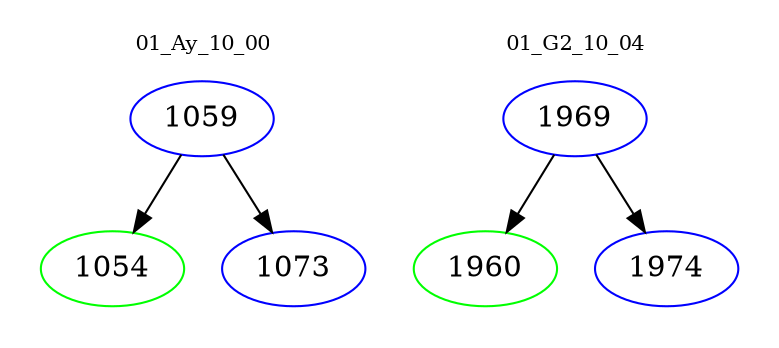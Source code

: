 digraph{
subgraph cluster_0 {
color = white
label = "01_Ay_10_00";
fontsize=10;
T0_1059 [label="1059", color="blue"]
T0_1059 -> T0_1054 [color="black"]
T0_1054 [label="1054", color="green"]
T0_1059 -> T0_1073 [color="black"]
T0_1073 [label="1073", color="blue"]
}
subgraph cluster_1 {
color = white
label = "01_G2_10_04";
fontsize=10;
T1_1969 [label="1969", color="blue"]
T1_1969 -> T1_1960 [color="black"]
T1_1960 [label="1960", color="green"]
T1_1969 -> T1_1974 [color="black"]
T1_1974 [label="1974", color="blue"]
}
}

